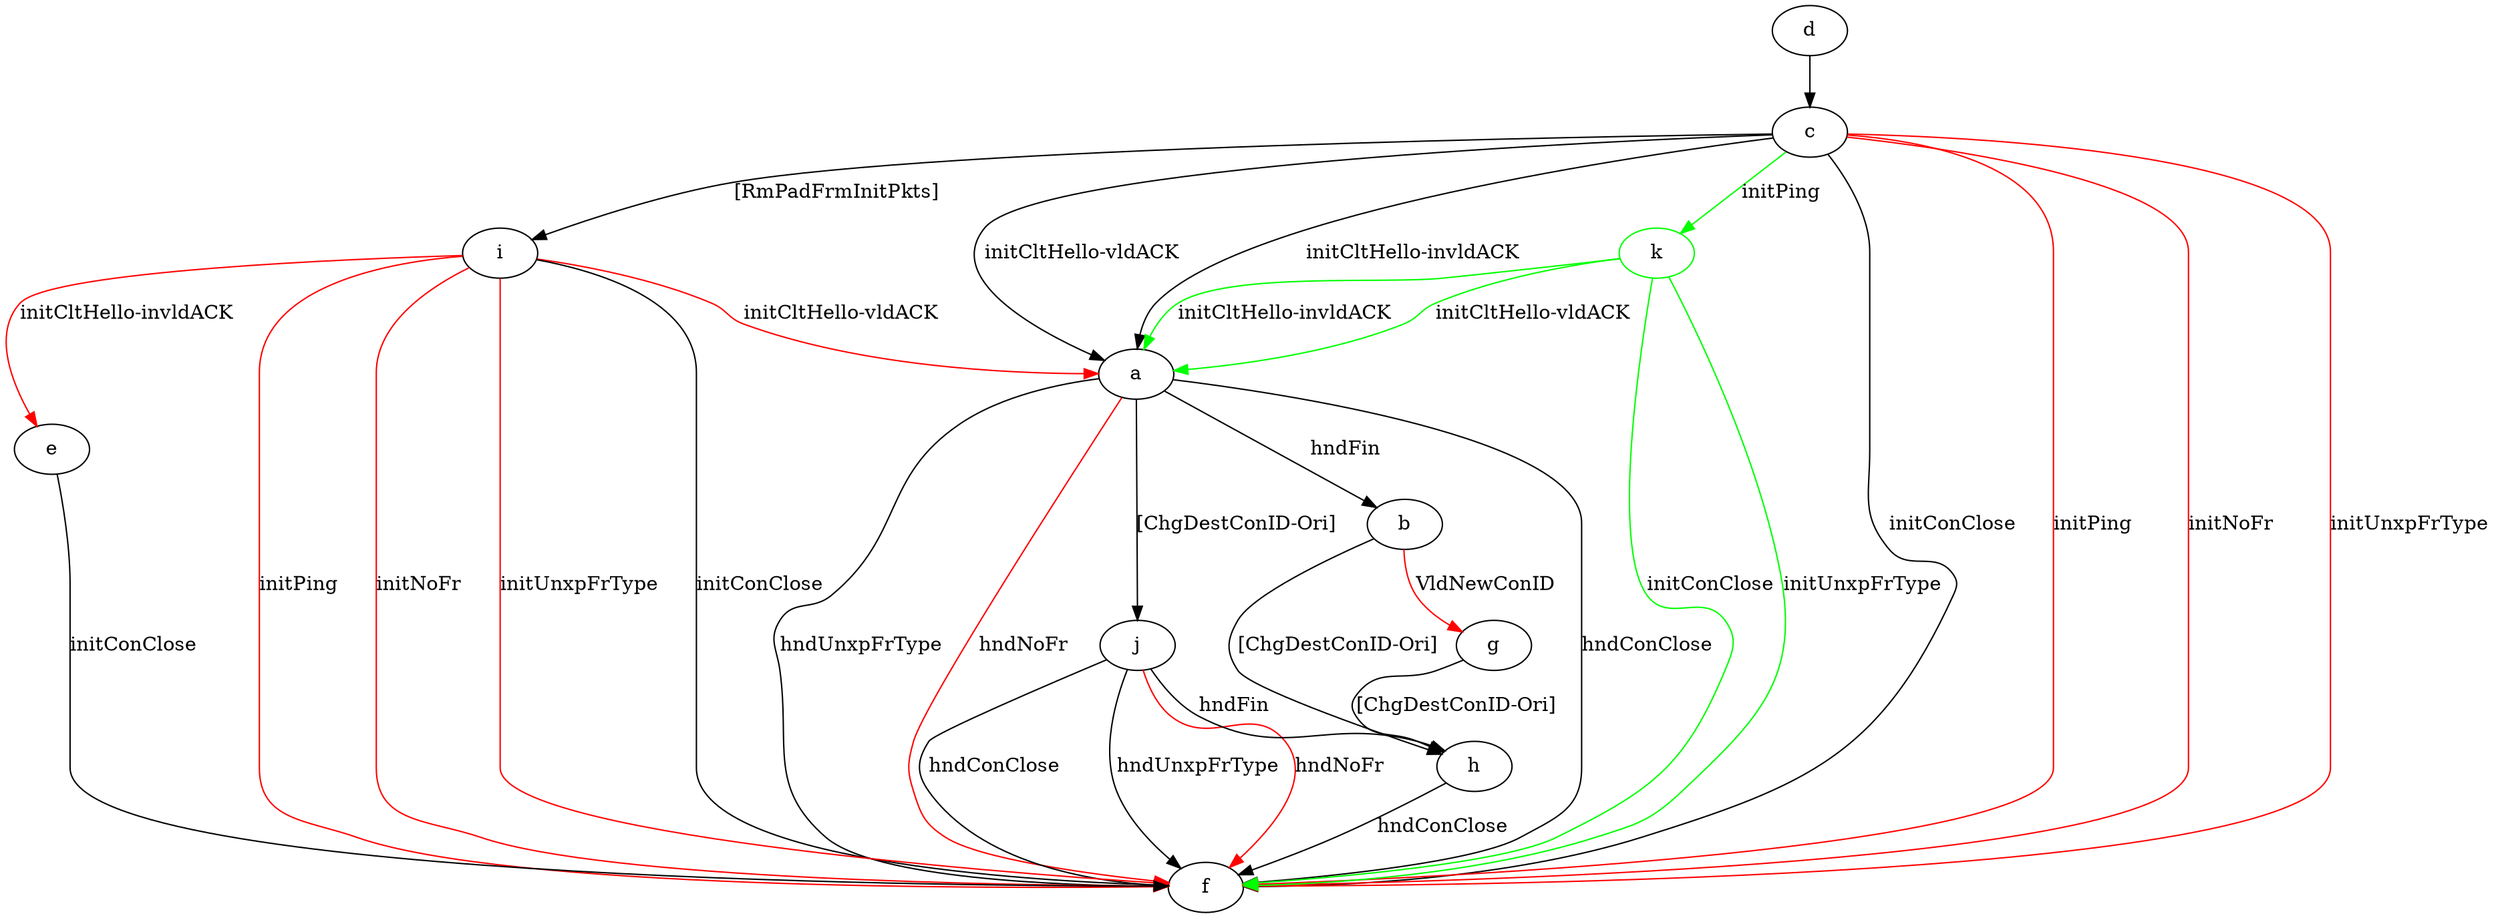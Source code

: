 digraph "" {
	a -> b	[key=0,
		label="hndFin "];
	a -> f	[key=0,
		label="hndConClose "];
	a -> f	[key=1,
		label="hndUnxpFrType "];
	a -> f	[key=2,
		color=red,
		label="hndNoFr "];
	a -> j	[key=0,
		label="[ChgDestConID-Ori] "];
	b -> g	[key=0,
		color=red,
		label="VldNewConID "];
	b -> h	[key=0,
		label="[ChgDestConID-Ori] "];
	c -> a	[key=0,
		label="initCltHello-vldACK "];
	c -> a	[key=1,
		label="initCltHello-invldACK "];
	c -> f	[key=0,
		label="initConClose "];
	c -> f	[key=1,
		color=red,
		label="initPing "];
	c -> f	[key=2,
		color=red,
		label="initNoFr "];
	c -> f	[key=3,
		color=red,
		label="initUnxpFrType "];
	c -> i	[key=0,
		label="[RmPadFrmInitPkts] "];
	k	[color=green];
	c -> k	[key=0,
		color=green,
		label="initPing "];
	d -> c	[key=0];
	e -> f	[key=0,
		label="initConClose "];
	g -> h	[key=0,
		label="[ChgDestConID-Ori] "];
	h -> f	[key=0,
		label="hndConClose "];
	i -> a	[key=0,
		color=red,
		label="initCltHello-vldACK "];
	i -> e	[key=0,
		color=red,
		label="initCltHello-invldACK "];
	i -> f	[key=0,
		label="initConClose "];
	i -> f	[key=1,
		color=red,
		label="initPing "];
	i -> f	[key=2,
		color=red,
		label="initNoFr "];
	i -> f	[key=3,
		color=red,
		label="initUnxpFrType "];
	j -> f	[key=0,
		label="hndConClose "];
	j -> f	[key=1,
		label="hndUnxpFrType "];
	j -> f	[key=2,
		color=red,
		label="hndNoFr "];
	j -> h	[key=0,
		label="hndFin "];
	k -> a	[key=0,
		color=green,
		label="initCltHello-vldACK "];
	k -> a	[key=1,
		color=green,
		label="initCltHello-invldACK "];
	k -> f	[key=0,
		color=green,
		label="initConClose "];
	k -> f	[key=1,
		color=green,
		label="initUnxpFrType "];
}
